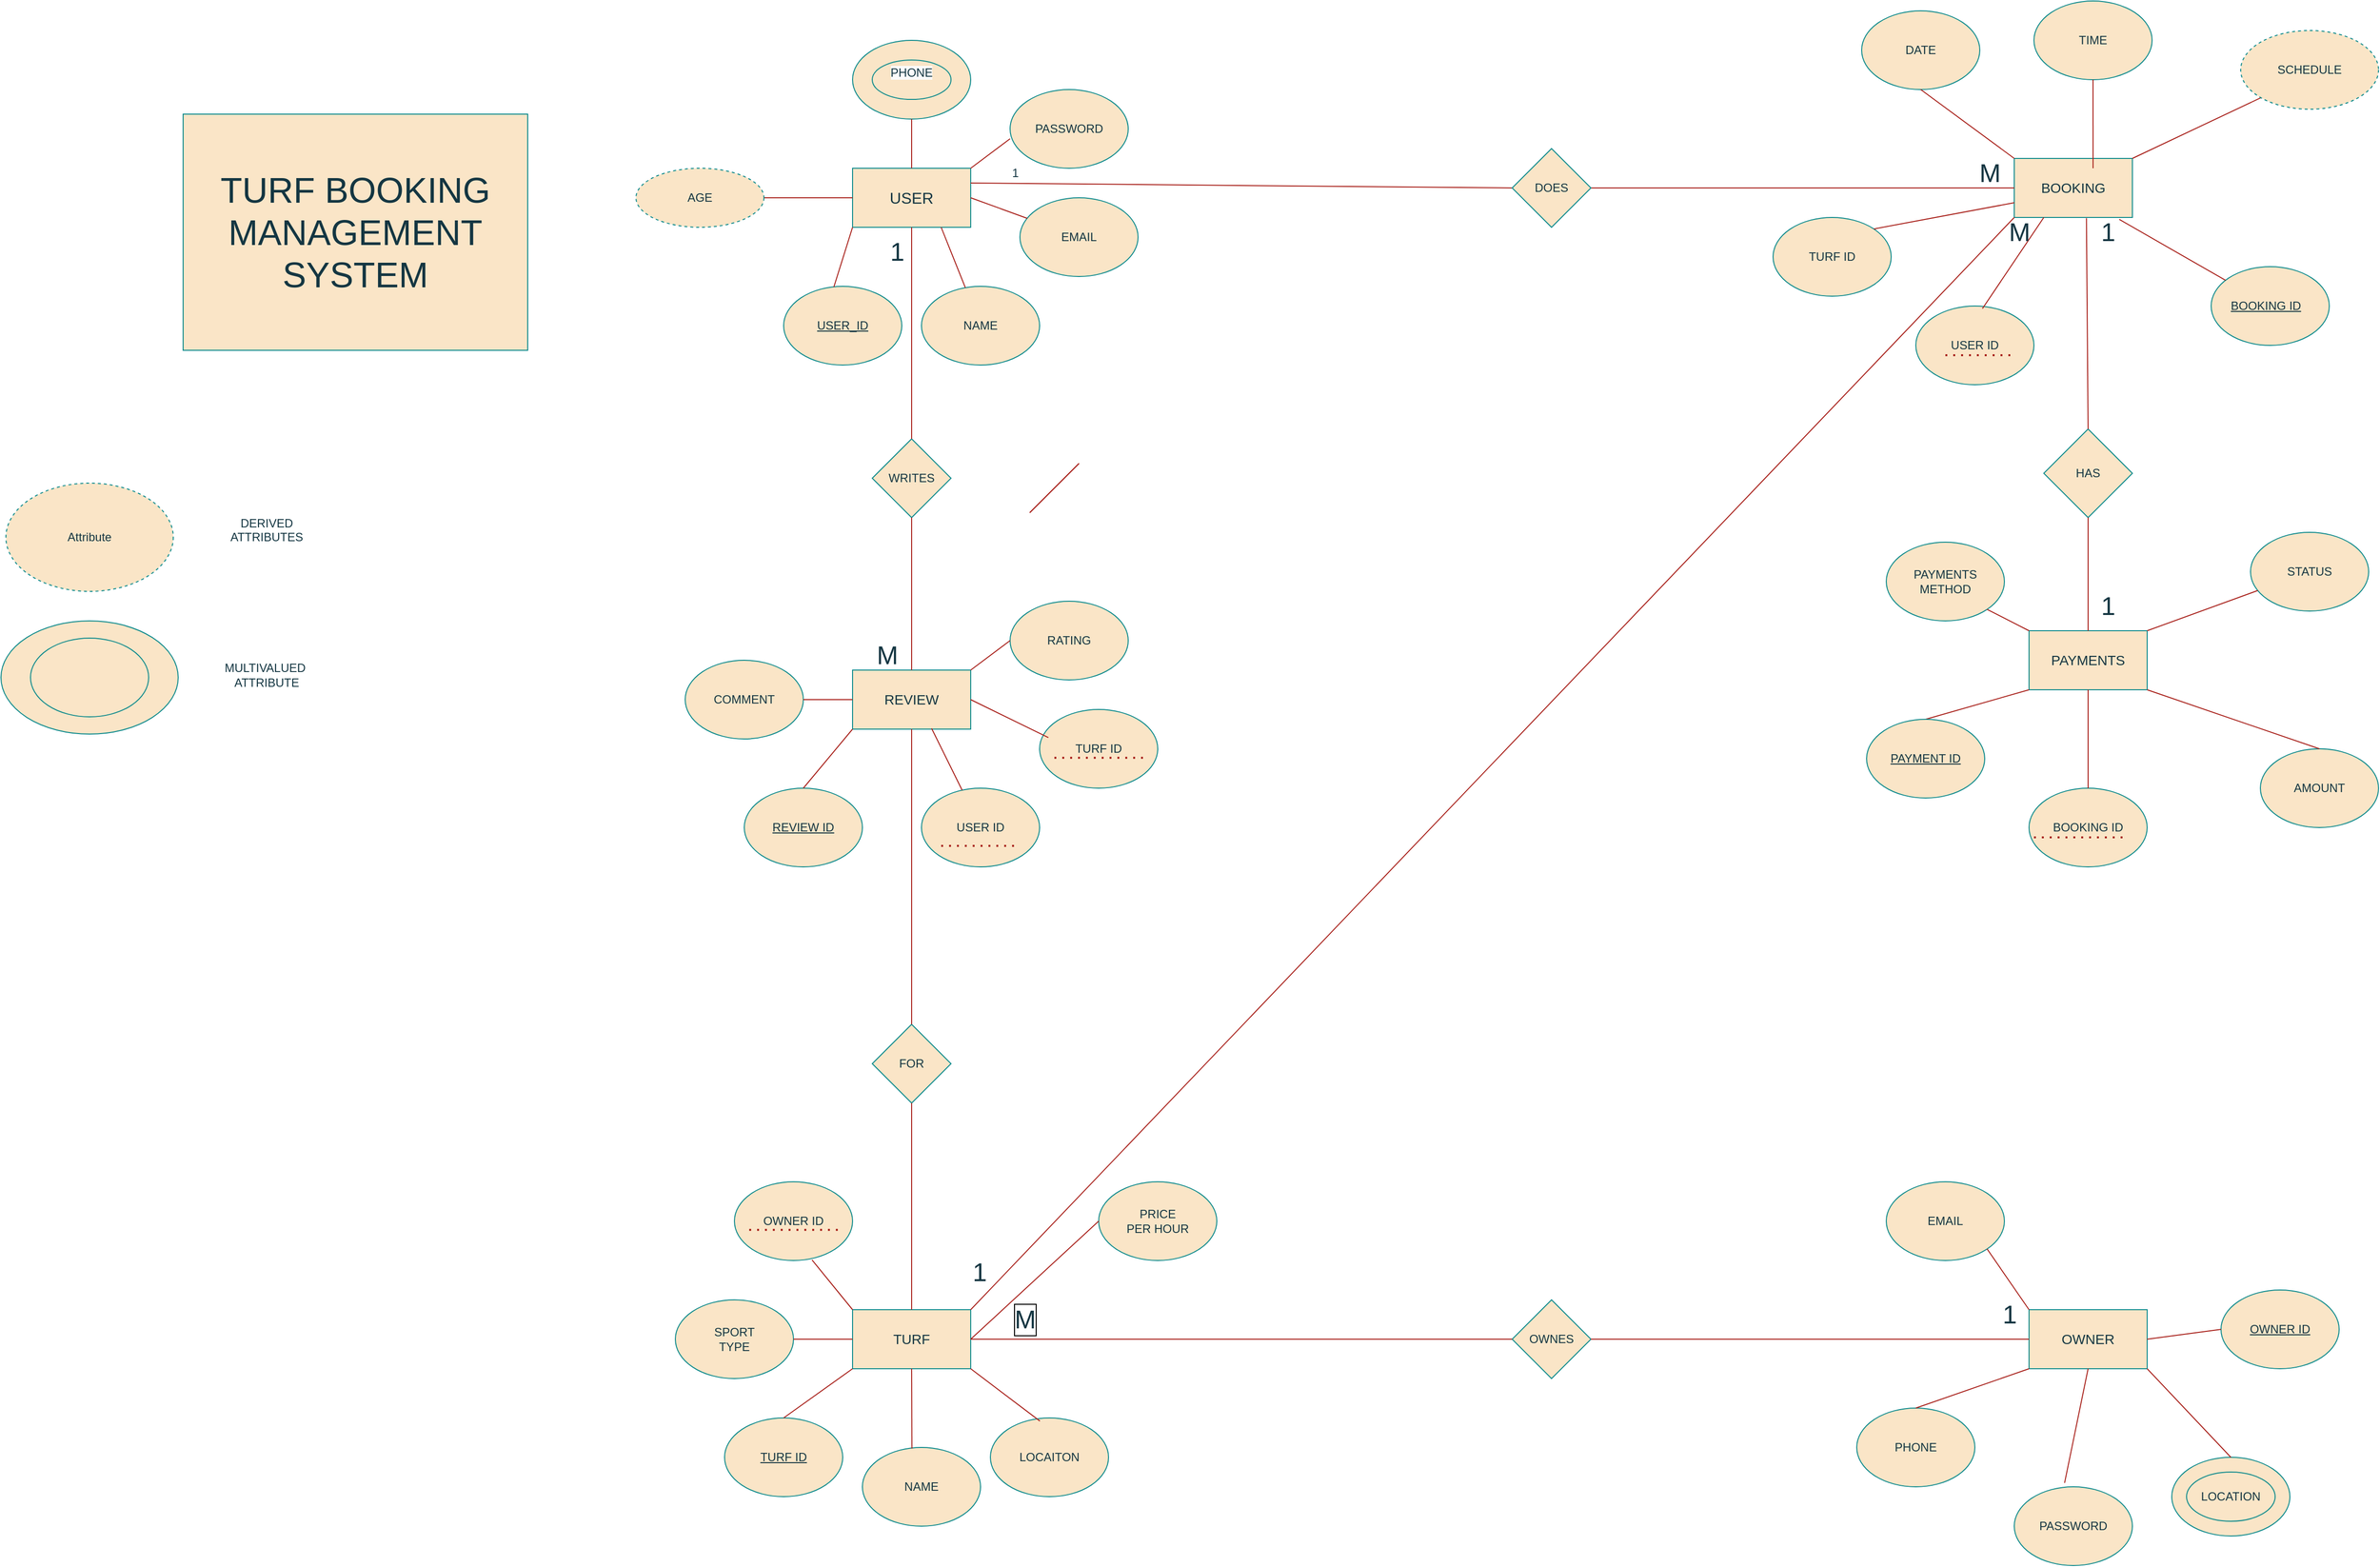 <mxfile version="26.0.16">
  <diagram name="Page-1" id="dUJVT-WQlwhJx_uKo0oB">
    <mxGraphModel dx="2156" dy="583" grid="1" gridSize="10" guides="1" tooltips="1" connect="1" arrows="1" fold="1" page="1" pageScale="1" pageWidth="850" pageHeight="1100" math="0" shadow="0">
      <root>
        <mxCell id="0" />
        <mxCell id="1" parent="0" />
        <mxCell id="4L6pKNZTm_Mj8XsBQi4F-1" value="&lt;font size=&quot;3&quot;&gt;USER&lt;/font&gt;" style="rounded=0;whiteSpace=wrap;html=1;labelBackgroundColor=none;fillColor=#FAE5C7;strokeColor=#0F8B8D;fontColor=#143642;" parent="1" vertex="1">
          <mxGeometry x="60" y="210" width="120" height="60" as="geometry" />
        </mxCell>
        <mxCell id="4L6pKNZTm_Mj8XsBQi4F-6" value="&lt;u&gt;USER_ID&lt;/u&gt;" style="ellipse;whiteSpace=wrap;html=1;labelBackgroundColor=none;fillColor=#FAE5C7;strokeColor=#0F8B8D;fontColor=#143642;" parent="1" vertex="1">
          <mxGeometry x="-10" y="330" width="120" height="80" as="geometry" />
        </mxCell>
        <mxCell id="4L6pKNZTm_Mj8XsBQi4F-7" value="NAME" style="ellipse;whiteSpace=wrap;html=1;labelBackgroundColor=none;fillColor=#FAE5C7;strokeColor=#0F8B8D;fontColor=#143642;" parent="1" vertex="1">
          <mxGeometry x="130" y="330" width="120" height="80" as="geometry" />
        </mxCell>
        <mxCell id="4L6pKNZTm_Mj8XsBQi4F-9" value="EMAIL" style="ellipse;whiteSpace=wrap;html=1;labelBackgroundColor=none;fillColor=#FAE5C7;strokeColor=#0F8B8D;fontColor=#143642;" parent="1" vertex="1">
          <mxGeometry x="230" y="240" width="120" height="80" as="geometry" />
        </mxCell>
        <mxCell id="4L6pKNZTm_Mj8XsBQi4F-11" value="PASSWORD" style="ellipse;whiteSpace=wrap;html=1;labelBackgroundColor=none;fillColor=#FAE5C7;strokeColor=#0F8B8D;fontColor=#143642;" parent="1" vertex="1">
          <mxGeometry x="220" y="130" width="120" height="80" as="geometry" />
        </mxCell>
        <mxCell id="4L6pKNZTm_Mj8XsBQi4F-12" value="" style="endArrow=none;html=1;rounded=0;exitX=0.425;exitY=0.008;exitDx=0;exitDy=0;exitPerimeter=0;entryX=0;entryY=1;entryDx=0;entryDy=0;labelBackgroundColor=none;strokeColor=#A8201A;fontColor=default;" parent="1" source="4L6pKNZTm_Mj8XsBQi4F-6" target="4L6pKNZTm_Mj8XsBQi4F-1" edge="1">
          <mxGeometry width="50" height="50" relative="1" as="geometry">
            <mxPoint x="20" y="320" as="sourcePoint" />
            <mxPoint x="70" y="270" as="targetPoint" />
          </mxGeometry>
        </mxCell>
        <mxCell id="4L6pKNZTm_Mj8XsBQi4F-13" value="" style="endArrow=none;html=1;rounded=0;labelBackgroundColor=none;strokeColor=#A8201A;fontColor=default;" parent="1" source="4L6pKNZTm_Mj8XsBQi4F-7" edge="1">
          <mxGeometry width="50" height="50" relative="1" as="geometry">
            <mxPoint x="100" y="320" as="sourcePoint" />
            <mxPoint x="150" y="270" as="targetPoint" />
          </mxGeometry>
        </mxCell>
        <mxCell id="4L6pKNZTm_Mj8XsBQi4F-14" value="" style="endArrow=none;html=1;rounded=0;labelBackgroundColor=none;strokeColor=#A8201A;fontColor=default;" parent="1" source="4L6pKNZTm_Mj8XsBQi4F-9" edge="1">
          <mxGeometry width="50" height="50" relative="1" as="geometry">
            <mxPoint x="130" y="290" as="sourcePoint" />
            <mxPoint x="180" y="240" as="targetPoint" />
          </mxGeometry>
        </mxCell>
        <mxCell id="4L6pKNZTm_Mj8XsBQi4F-15" value="" style="endArrow=none;html=1;rounded=0;entryX=0;entryY=0.625;entryDx=0;entryDy=0;entryPerimeter=0;labelBackgroundColor=none;strokeColor=#A8201A;fontColor=default;" parent="1" target="4L6pKNZTm_Mj8XsBQi4F-11" edge="1">
          <mxGeometry width="50" height="50" relative="1" as="geometry">
            <mxPoint x="180" y="210" as="sourcePoint" />
            <mxPoint x="230" y="160" as="targetPoint" />
          </mxGeometry>
        </mxCell>
        <mxCell id="4L6pKNZTm_Mj8XsBQi4F-16" value="" style="ellipse;whiteSpace=wrap;html=1;labelBackgroundColor=none;fillColor=#FAE5C7;strokeColor=#0F8B8D;fontColor=#143642;" parent="1" vertex="1">
          <mxGeometry x="60" y="80" width="120" height="80" as="geometry" />
        </mxCell>
        <mxCell id="4L6pKNZTm_Mj8XsBQi4F-17" value="" style="endArrow=none;html=1;rounded=0;labelBackgroundColor=none;strokeColor=#A8201A;fontColor=default;entryX=0.5;entryY=1;entryDx=0;entryDy=0;" parent="1" source="4L6pKNZTm_Mj8XsBQi4F-1" target="4L6pKNZTm_Mj8XsBQi4F-16" edge="1">
          <mxGeometry width="50" height="50" relative="1" as="geometry">
            <mxPoint x="70" y="220" as="sourcePoint" />
            <mxPoint x="120" y="170" as="targetPoint" />
          </mxGeometry>
        </mxCell>
        <mxCell id="4L6pKNZTm_Mj8XsBQi4F-18" value="&lt;font style=&quot;font-size: 14px;&quot;&gt;BOOKING&lt;/font&gt;" style="rounded=0;whiteSpace=wrap;html=1;labelBackgroundColor=none;fillColor=#FAE5C7;strokeColor=#0F8B8D;fontColor=#143642;" parent="1" vertex="1">
          <mxGeometry x="1240" y="200" width="120" height="60" as="geometry" />
        </mxCell>
        <mxCell id="4L6pKNZTm_Mj8XsBQi4F-19" value="BOOKING ID&lt;span style=&quot;white-space: pre;&quot;&gt;&#x9;&lt;/span&gt;" style="ellipse;whiteSpace=wrap;html=1;fontStyle=4;labelBackgroundColor=none;fillColor=#FAE5C7;strokeColor=#0F8B8D;fontColor=#143642;" parent="1" vertex="1">
          <mxGeometry x="1440" y="310" width="120" height="80" as="geometry" />
        </mxCell>
        <mxCell id="4L6pKNZTm_Mj8XsBQi4F-20" value="" style="endArrow=none;html=1;rounded=0;labelBackgroundColor=none;strokeColor=#A8201A;fontColor=default;entryX=0.889;entryY=1.033;entryDx=0;entryDy=0;entryPerimeter=0;" parent="1" source="4L6pKNZTm_Mj8XsBQi4F-19" target="4L6pKNZTm_Mj8XsBQi4F-18" edge="1">
          <mxGeometry width="50" height="50" relative="1" as="geometry">
            <mxPoint x="790" y="305" as="sourcePoint" />
            <mxPoint x="840" y="255" as="targetPoint" />
          </mxGeometry>
        </mxCell>
        <mxCell id="4L6pKNZTm_Mj8XsBQi4F-21" value="USER ID" style="ellipse;whiteSpace=wrap;html=1;labelBackgroundColor=none;fillColor=#FAE5C7;strokeColor=#0F8B8D;fontColor=#143642;" parent="1" vertex="1">
          <mxGeometry x="1140" y="350" width="120" height="80" as="geometry" />
        </mxCell>
        <mxCell id="4L6pKNZTm_Mj8XsBQi4F-22" value="" style="endArrow=none;html=1;rounded=0;exitX=0.564;exitY=0.033;exitDx=0;exitDy=0;exitPerimeter=0;labelBackgroundColor=none;strokeColor=#A8201A;fontColor=default;entryX=0.25;entryY=1;entryDx=0;entryDy=0;" parent="1" source="4L6pKNZTm_Mj8XsBQi4F-21" target="4L6pKNZTm_Mj8XsBQi4F-18" edge="1">
          <mxGeometry width="50" height="50" relative="1" as="geometry">
            <mxPoint x="730" y="310" as="sourcePoint" />
            <mxPoint x="761" y="260" as="targetPoint" />
          </mxGeometry>
        </mxCell>
        <mxCell id="4L6pKNZTm_Mj8XsBQi4F-23" value="TURF ID" style="ellipse;whiteSpace=wrap;html=1;labelBackgroundColor=none;fillColor=#FAE5C7;strokeColor=#0F8B8D;fontColor=#143642;" parent="1" vertex="1">
          <mxGeometry x="995" y="260" width="120" height="80" as="geometry" />
        </mxCell>
        <mxCell id="4L6pKNZTm_Mj8XsBQi4F-24" value="" style="endArrow=none;html=1;rounded=0;exitX=1;exitY=0;exitDx=0;exitDy=0;labelBackgroundColor=none;strokeColor=#A8201A;fontColor=default;entryX=0;entryY=0.75;entryDx=0;entryDy=0;" parent="1" source="4L6pKNZTm_Mj8XsBQi4F-23" target="4L6pKNZTm_Mj8XsBQi4F-18" edge="1">
          <mxGeometry width="50" height="50" relative="1" as="geometry">
            <mxPoint x="660" y="260" as="sourcePoint" />
            <mxPoint x="1080" y="240" as="targetPoint" />
          </mxGeometry>
        </mxCell>
        <mxCell id="4L6pKNZTm_Mj8XsBQi4F-25" value="DATE" style="ellipse;whiteSpace=wrap;html=1;labelBackgroundColor=none;fillColor=#FAE5C7;strokeColor=#0F8B8D;fontColor=#143642;" parent="1" vertex="1">
          <mxGeometry x="1085" y="50" width="120" height="80" as="geometry" />
        </mxCell>
        <mxCell id="4L6pKNZTm_Mj8XsBQi4F-26" value="" style="endArrow=none;html=1;rounded=0;exitX=0.5;exitY=1;exitDx=0;exitDy=0;entryX=0;entryY=0;entryDx=0;entryDy=0;labelBackgroundColor=none;strokeColor=#A8201A;fontColor=default;" parent="1" source="4L6pKNZTm_Mj8XsBQi4F-25" target="4L6pKNZTm_Mj8XsBQi4F-18" edge="1">
          <mxGeometry width="50" height="50" relative="1" as="geometry">
            <mxPoint x="670" y="160" as="sourcePoint" />
            <mxPoint x="730" y="130" as="targetPoint" />
          </mxGeometry>
        </mxCell>
        <mxCell id="4L6pKNZTm_Mj8XsBQi4F-27" value="TIME" style="ellipse;whiteSpace=wrap;html=1;labelBackgroundColor=none;fillColor=#FAE5C7;strokeColor=#0F8B8D;fontColor=#143642;" parent="1" vertex="1">
          <mxGeometry x="1260" y="40" width="120" height="80" as="geometry" />
        </mxCell>
        <mxCell id="4L6pKNZTm_Mj8XsBQi4F-28" value="" style="endArrow=none;html=1;rounded=0;entryX=0.667;entryY=0.167;entryDx=0;entryDy=0;labelBackgroundColor=none;strokeColor=#A8201A;fontColor=default;exitX=0.5;exitY=1;exitDx=0;exitDy=0;entryPerimeter=0;" parent="1" source="4L6pKNZTm_Mj8XsBQi4F-27" target="4L6pKNZTm_Mj8XsBQi4F-18" edge="1">
          <mxGeometry width="50" height="50" relative="1" as="geometry">
            <mxPoint x="730" y="140" as="sourcePoint" />
            <mxPoint x="780" y="115" as="targetPoint" />
          </mxGeometry>
        </mxCell>
        <mxCell id="4L6pKNZTm_Mj8XsBQi4F-34" value="" style="endArrow=none;html=1;rounded=0;exitX=1;exitY=0.25;exitDx=0;exitDy=0;entryX=0;entryY=0.5;entryDx=0;entryDy=0;labelBackgroundColor=none;strokeColor=#A8201A;fontColor=default;" parent="1" source="4L6pKNZTm_Mj8XsBQi4F-1" target="4L6pKNZTm_Mj8XsBQi4F-32" edge="1">
          <mxGeometry width="50" height="50" relative="1" as="geometry">
            <mxPoint x="350" y="290" as="sourcePoint" />
            <mxPoint x="400" y="240" as="targetPoint" />
          </mxGeometry>
        </mxCell>
        <mxCell id="4L6pKNZTm_Mj8XsBQi4F-35" value="" style="endArrow=none;html=1;rounded=0;entryX=0;entryY=0.5;entryDx=0;entryDy=0;labelBackgroundColor=none;strokeColor=#A8201A;fontColor=default;" parent="1" source="4L6pKNZTm_Mj8XsBQi4F-32" target="4L6pKNZTm_Mj8XsBQi4F-18" edge="1">
          <mxGeometry width="50" height="50" relative="1" as="geometry">
            <mxPoint x="490" y="230" as="sourcePoint" />
            <mxPoint x="530" y="180" as="targetPoint" />
          </mxGeometry>
        </mxCell>
        <mxCell id="4L6pKNZTm_Mj8XsBQi4F-38" value="" style="endArrow=none;html=1;rounded=0;entryX=1;entryY=0;entryDx=0;entryDy=0;labelBackgroundColor=none;strokeColor=#A8201A;fontColor=default;exitX=0;exitY=1;exitDx=0;exitDy=0;" parent="1" source="WNPm-9dFzksZWUwtxoDa-30" target="4L6pKNZTm_Mj8XsBQi4F-18" edge="1">
          <mxGeometry width="50" height="50" relative="1" as="geometry">
            <mxPoint x="1486.2" y="151.6" as="sourcePoint" />
            <mxPoint x="870" y="220" as="targetPoint" />
          </mxGeometry>
        </mxCell>
        <mxCell id="4L6pKNZTm_Mj8XsBQi4F-39" value="&lt;font style=&quot;font-size: 14px;&quot;&gt;PAYMENTS&lt;/font&gt;" style="rounded=0;whiteSpace=wrap;html=1;labelBackgroundColor=none;fillColor=#FAE5C7;strokeColor=#0F8B8D;fontColor=#143642;" parent="1" vertex="1">
          <mxGeometry x="1255" y="680" width="120" height="60" as="geometry" />
        </mxCell>
        <mxCell id="4L6pKNZTm_Mj8XsBQi4F-40" value="HAS" style="rhombus;whiteSpace=wrap;html=1;labelBackgroundColor=none;fillColor=#FAE5C7;strokeColor=#0F8B8D;fontColor=#143642;rotation=0;" parent="1" vertex="1">
          <mxGeometry x="1270" y="475" width="90" height="90" as="geometry" />
        </mxCell>
        <mxCell id="4L6pKNZTm_Mj8XsBQi4F-43" value="" style="endArrow=none;html=1;rounded=0;exitX=0.5;exitY=0;exitDx=0;exitDy=0;entryX=0.611;entryY=1.012;entryDx=0;entryDy=0;entryPerimeter=0;labelBackgroundColor=none;strokeColor=#A8201A;fontColor=default;" parent="1" source="4L6pKNZTm_Mj8XsBQi4F-40" target="4L6pKNZTm_Mj8XsBQi4F-18" edge="1">
          <mxGeometry width="50" height="50" relative="1" as="geometry">
            <mxPoint x="798" y="480" as="sourcePoint" />
            <mxPoint x="792" y="256.64" as="targetPoint" />
          </mxGeometry>
        </mxCell>
        <mxCell id="4L6pKNZTm_Mj8XsBQi4F-44" value="" style="endArrow=none;html=1;rounded=0;entryX=0.5;entryY=1;entryDx=0;entryDy=0;exitX=0.5;exitY=0;exitDx=0;exitDy=0;labelBackgroundColor=none;strokeColor=#A8201A;fontColor=default;" parent="1" source="4L6pKNZTm_Mj8XsBQi4F-39" target="4L6pKNZTm_Mj8XsBQi4F-40" edge="1">
          <mxGeometry width="50" height="50" relative="1" as="geometry">
            <mxPoint x="740" y="620" as="sourcePoint" />
            <mxPoint x="790" y="570" as="targetPoint" />
          </mxGeometry>
        </mxCell>
        <mxCell id="4L6pKNZTm_Mj8XsBQi4F-45" value="" style="endArrow=none;html=1;rounded=0;entryX=0;entryY=1;entryDx=0;entryDy=0;exitX=0.5;exitY=0;exitDx=0;exitDy=0;labelBackgroundColor=none;strokeColor=#A8201A;fontColor=default;" parent="1" source="4L6pKNZTm_Mj8XsBQi4F-46" target="4L6pKNZTm_Mj8XsBQi4F-39" edge="1">
          <mxGeometry width="50" height="50" relative="1" as="geometry">
            <mxPoint x="690" y="830" as="sourcePoint" />
            <mxPoint x="740" y="780" as="targetPoint" />
          </mxGeometry>
        </mxCell>
        <mxCell id="4L6pKNZTm_Mj8XsBQi4F-46" value="&lt;u&gt;PAYMENT ID&lt;/u&gt;" style="ellipse;whiteSpace=wrap;html=1;labelBackgroundColor=none;fillColor=#FAE5C7;strokeColor=#0F8B8D;fontColor=#143642;" parent="1" vertex="1">
          <mxGeometry x="1090" y="770" width="120" height="80" as="geometry" />
        </mxCell>
        <mxCell id="4L6pKNZTm_Mj8XsBQi4F-47" value="BOOKING ID" style="ellipse;whiteSpace=wrap;html=1;labelBackgroundColor=none;fillColor=#FAE5C7;strokeColor=#0F8B8D;fontColor=#143642;" parent="1" vertex="1">
          <mxGeometry x="1255" y="840" width="120" height="80" as="geometry" />
        </mxCell>
        <mxCell id="4L6pKNZTm_Mj8XsBQi4F-48" value="" style="endArrow=none;html=1;rounded=0;exitX=0.5;exitY=0;exitDx=0;exitDy=0;labelBackgroundColor=none;strokeColor=#A8201A;fontColor=default;entryX=0.5;entryY=1;entryDx=0;entryDy=0;" parent="1" source="4L6pKNZTm_Mj8XsBQi4F-47" target="4L6pKNZTm_Mj8XsBQi4F-39" edge="1">
          <mxGeometry width="50" height="50" relative="1" as="geometry">
            <mxPoint x="790" y="830" as="sourcePoint" />
            <mxPoint x="795" y="780" as="targetPoint" />
          </mxGeometry>
        </mxCell>
        <mxCell id="4L6pKNZTm_Mj8XsBQi4F-50" value="" style="endArrow=none;dashed=1;html=1;dashPattern=1 3;strokeWidth=2;rounded=0;labelBackgroundColor=none;strokeColor=#A8201A;fontColor=default;" parent="1" edge="1">
          <mxGeometry width="50" height="50" relative="1" as="geometry">
            <mxPoint x="1260" y="890" as="sourcePoint" />
            <mxPoint x="1350" y="890" as="targetPoint" />
          </mxGeometry>
        </mxCell>
        <mxCell id="4L6pKNZTm_Mj8XsBQi4F-51" value="AMOUNT" style="ellipse;whiteSpace=wrap;html=1;labelBackgroundColor=none;fillColor=#FAE5C7;strokeColor=#0F8B8D;fontColor=#143642;" parent="1" vertex="1">
          <mxGeometry x="1490" y="800" width="120" height="80" as="geometry" />
        </mxCell>
        <mxCell id="4L6pKNZTm_Mj8XsBQi4F-52" value="" style="endArrow=none;html=1;rounded=0;exitX=1;exitY=1;exitDx=0;exitDy=0;entryX=0.5;entryY=0;entryDx=0;entryDy=0;labelBackgroundColor=none;strokeColor=#A8201A;fontColor=default;" parent="1" source="4L6pKNZTm_Mj8XsBQi4F-39" target="4L6pKNZTm_Mj8XsBQi4F-51" edge="1">
          <mxGeometry width="50" height="50" relative="1" as="geometry">
            <mxPoint x="850" y="790" as="sourcePoint" />
            <mxPoint x="930" y="827" as="targetPoint" />
          </mxGeometry>
        </mxCell>
        <mxCell id="4L6pKNZTm_Mj8XsBQi4F-53" value="PAYMENTS METHOD" style="ellipse;whiteSpace=wrap;html=1;labelBackgroundColor=none;fillColor=#FAE5C7;strokeColor=#0F8B8D;fontColor=#143642;" parent="1" vertex="1">
          <mxGeometry x="1110" y="590" width="120" height="80" as="geometry" />
        </mxCell>
        <mxCell id="4L6pKNZTm_Mj8XsBQi4F-54" value="" style="endArrow=none;html=1;rounded=0;entryX=0;entryY=0;entryDx=0;entryDy=0;exitX=1;exitY=1;exitDx=0;exitDy=0;labelBackgroundColor=none;strokeColor=#A8201A;fontColor=default;" parent="1" source="4L6pKNZTm_Mj8XsBQi4F-53" target="4L6pKNZTm_Mj8XsBQi4F-39" edge="1">
          <mxGeometry width="50" height="50" relative="1" as="geometry">
            <mxPoint x="700" y="720" as="sourcePoint" />
            <mxPoint x="750" y="670" as="targetPoint" />
          </mxGeometry>
        </mxCell>
        <mxCell id="4L6pKNZTm_Mj8XsBQi4F-55" value="STATUS" style="ellipse;whiteSpace=wrap;html=1;labelBackgroundColor=none;fillColor=#FAE5C7;strokeColor=#0F8B8D;fontColor=#143642;" parent="1" vertex="1">
          <mxGeometry x="1480" y="580" width="120" height="80" as="geometry" />
        </mxCell>
        <mxCell id="4L6pKNZTm_Mj8XsBQi4F-56" value="" style="endArrow=none;html=1;rounded=0;exitX=1;exitY=0;exitDx=0;exitDy=0;labelBackgroundColor=none;strokeColor=#A8201A;fontColor=default;" parent="1" source="4L6pKNZTm_Mj8XsBQi4F-39" target="4L6pKNZTm_Mj8XsBQi4F-55" edge="1">
          <mxGeometry width="50" height="50" relative="1" as="geometry">
            <mxPoint x="830" y="770" as="sourcePoint" />
            <mxPoint x="880" y="720" as="targetPoint" />
          </mxGeometry>
        </mxCell>
        <mxCell id="4L6pKNZTm_Mj8XsBQi4F-57" value="&lt;font style=&quot;font-size: 14px;&quot;&gt;REVIEW&lt;/font&gt;" style="rounded=0;whiteSpace=wrap;html=1;labelBackgroundColor=none;fillColor=#FAE5C7;strokeColor=#0F8B8D;fontColor=#143642;" parent="1" vertex="1">
          <mxGeometry x="60" y="720" width="120" height="60" as="geometry" />
        </mxCell>
        <mxCell id="4L6pKNZTm_Mj8XsBQi4F-58" value="WRITES" style="rhombus;whiteSpace=wrap;html=1;labelBackgroundColor=none;fillColor=#FAE5C7;strokeColor=#0F8B8D;fontColor=#143642;" parent="1" vertex="1">
          <mxGeometry x="80" y="485" width="80" height="80" as="geometry" />
        </mxCell>
        <mxCell id="4L6pKNZTm_Mj8XsBQi4F-59" value="" style="endArrow=none;html=1;rounded=0;exitX=0.5;exitY=0;exitDx=0;exitDy=0;labelBackgroundColor=none;strokeColor=#A8201A;fontColor=default;" parent="1" source="4L6pKNZTm_Mj8XsBQi4F-58" edge="1">
          <mxGeometry width="50" height="50" relative="1" as="geometry">
            <mxPoint x="120" y="480" as="sourcePoint" />
            <mxPoint x="120" y="270" as="targetPoint" />
          </mxGeometry>
        </mxCell>
        <mxCell id="4L6pKNZTm_Mj8XsBQi4F-60" value="" style="endArrow=none;html=1;rounded=0;exitX=0.5;exitY=0;exitDx=0;exitDy=0;entryX=0.5;entryY=1;entryDx=0;entryDy=0;labelBackgroundColor=none;strokeColor=#A8201A;fontColor=default;" parent="1" source="4L6pKNZTm_Mj8XsBQi4F-57" target="4L6pKNZTm_Mj8XsBQi4F-58" edge="1">
          <mxGeometry width="50" height="50" relative="1" as="geometry">
            <mxPoint x="70" y="610" as="sourcePoint" />
            <mxPoint x="120" y="570" as="targetPoint" />
          </mxGeometry>
        </mxCell>
        <mxCell id="4L6pKNZTm_Mj8XsBQi4F-61" value="&lt;u&gt;REVIEW ID&lt;/u&gt;" style="ellipse;whiteSpace=wrap;html=1;labelBackgroundColor=none;fillColor=#FAE5C7;strokeColor=#0F8B8D;fontColor=#143642;" parent="1" vertex="1">
          <mxGeometry x="-50" y="840" width="120" height="80" as="geometry" />
        </mxCell>
        <mxCell id="4L6pKNZTm_Mj8XsBQi4F-62" value="" style="endArrow=none;html=1;rounded=0;exitX=0.5;exitY=0;exitDx=0;exitDy=0;labelBackgroundColor=none;strokeColor=#A8201A;fontColor=default;" parent="1" source="4L6pKNZTm_Mj8XsBQi4F-61" edge="1">
          <mxGeometry width="50" height="50" relative="1" as="geometry">
            <mxPoint x="10" y="830" as="sourcePoint" />
            <mxPoint x="60" y="780" as="targetPoint" />
          </mxGeometry>
        </mxCell>
        <mxCell id="4L6pKNZTm_Mj8XsBQi4F-63" value="USER ID" style="ellipse;whiteSpace=wrap;html=1;labelBackgroundColor=none;fillColor=#FAE5C7;strokeColor=#0F8B8D;fontColor=#143642;" parent="1" vertex="1">
          <mxGeometry x="130" y="840" width="120" height="80" as="geometry" />
        </mxCell>
        <mxCell id="4L6pKNZTm_Mj8XsBQi4F-64" value="" style="endArrow=none;dashed=1;html=1;dashPattern=1 3;strokeWidth=2;rounded=0;labelBackgroundColor=none;strokeColor=#A8201A;fontColor=default;" parent="1" edge="1">
          <mxGeometry width="50" height="50" relative="1" as="geometry">
            <mxPoint x="150" y="898.57" as="sourcePoint" />
            <mxPoint x="230" y="898.57" as="targetPoint" />
            <Array as="points" />
          </mxGeometry>
        </mxCell>
        <mxCell id="4L6pKNZTm_Mj8XsBQi4F-65" value="" style="endArrow=none;html=1;rounded=0;entryX=0.669;entryY=0.987;entryDx=0;entryDy=0;entryPerimeter=0;labelBackgroundColor=none;strokeColor=#A8201A;fontColor=default;" parent="1" source="4L6pKNZTm_Mj8XsBQi4F-63" target="4L6pKNZTm_Mj8XsBQi4F-57" edge="1">
          <mxGeometry width="50" height="50" relative="1" as="geometry">
            <mxPoint x="70" y="830" as="sourcePoint" />
            <mxPoint x="120" y="780" as="targetPoint" />
          </mxGeometry>
        </mxCell>
        <mxCell id="4L6pKNZTm_Mj8XsBQi4F-67" value="TURF ID" style="ellipse;whiteSpace=wrap;html=1;labelBackgroundColor=none;fillColor=#FAE5C7;strokeColor=#0F8B8D;fontColor=#143642;" parent="1" vertex="1">
          <mxGeometry x="250" y="760" width="120" height="80" as="geometry" />
        </mxCell>
        <mxCell id="4L6pKNZTm_Mj8XsBQi4F-68" value="" style="endArrow=none;html=1;rounded=0;entryX=0.074;entryY=0.357;entryDx=0;entryDy=0;exitX=1;exitY=0.5;exitDx=0;exitDy=0;exitPerimeter=0;entryPerimeter=0;labelBackgroundColor=none;strokeColor=#A8201A;fontColor=default;" parent="1" source="4L6pKNZTm_Mj8XsBQi4F-57" target="4L6pKNZTm_Mj8XsBQi4F-67" edge="1">
          <mxGeometry width="50" height="50" relative="1" as="geometry">
            <mxPoint x="180" y="760" as="sourcePoint" />
            <mxPoint x="230" y="710" as="targetPoint" />
          </mxGeometry>
        </mxCell>
        <mxCell id="4L6pKNZTm_Mj8XsBQi4F-69" value="RATING" style="ellipse;whiteSpace=wrap;html=1;labelBackgroundColor=none;fillColor=#FAE5C7;strokeColor=#0F8B8D;fontColor=#143642;" parent="1" vertex="1">
          <mxGeometry x="220" y="650" width="120" height="80" as="geometry" />
        </mxCell>
        <mxCell id="4L6pKNZTm_Mj8XsBQi4F-70" value="" style="endArrow=none;html=1;rounded=0;entryX=0;entryY=0.5;entryDx=0;entryDy=0;labelBackgroundColor=none;strokeColor=#A8201A;fontColor=default;" parent="1" target="4L6pKNZTm_Mj8XsBQi4F-69" edge="1">
          <mxGeometry width="50" height="50" relative="1" as="geometry">
            <mxPoint x="180" y="720" as="sourcePoint" />
            <mxPoint x="230" y="670" as="targetPoint" />
          </mxGeometry>
        </mxCell>
        <mxCell id="4L6pKNZTm_Mj8XsBQi4F-71" value="COMMENT" style="ellipse;whiteSpace=wrap;html=1;labelBackgroundColor=none;fillColor=#FAE5C7;strokeColor=#0F8B8D;fontColor=#143642;" parent="1" vertex="1">
          <mxGeometry x="-110" y="710" width="120" height="80" as="geometry" />
        </mxCell>
        <mxCell id="4L6pKNZTm_Mj8XsBQi4F-74" value="" style="endArrow=none;html=1;rounded=0;entryX=0;entryY=0.5;entryDx=0;entryDy=0;labelBackgroundColor=none;strokeColor=#A8201A;fontColor=default;" parent="1" target="4L6pKNZTm_Mj8XsBQi4F-57" edge="1">
          <mxGeometry width="50" height="50" relative="1" as="geometry">
            <mxPoint x="10" y="750" as="sourcePoint" />
            <mxPoint x="60" y="700" as="targetPoint" />
          </mxGeometry>
        </mxCell>
        <mxCell id="4L6pKNZTm_Mj8XsBQi4F-76" value="&lt;font style=&quot;font-size: 14px;&quot;&gt;TURF&lt;/font&gt;" style="rounded=0;whiteSpace=wrap;html=1;labelBackgroundColor=none;fillColor=#FAE5C7;strokeColor=#0F8B8D;fontColor=#143642;" parent="1" vertex="1">
          <mxGeometry x="60" y="1370" width="120" height="60" as="geometry" />
        </mxCell>
        <mxCell id="4L6pKNZTm_Mj8XsBQi4F-77" value="FOR" style="rhombus;whiteSpace=wrap;html=1;labelBackgroundColor=none;fillColor=#FAE5C7;strokeColor=#0F8B8D;fontColor=#143642;" parent="1" vertex="1">
          <mxGeometry x="80" y="1080" width="80" height="80" as="geometry" />
        </mxCell>
        <mxCell id="4L6pKNZTm_Mj8XsBQi4F-78" value="" style="endArrow=none;html=1;rounded=0;exitX=0.5;exitY=0;exitDx=0;exitDy=0;entryX=0.5;entryY=1;entryDx=0;entryDy=0;labelBackgroundColor=none;strokeColor=#A8201A;fontColor=default;" parent="1" source="4L6pKNZTm_Mj8XsBQi4F-76" target="4L6pKNZTm_Mj8XsBQi4F-77" edge="1">
          <mxGeometry width="50" height="50" relative="1" as="geometry">
            <mxPoint x="70" y="1250" as="sourcePoint" />
            <mxPoint x="120" y="1200" as="targetPoint" />
          </mxGeometry>
        </mxCell>
        <mxCell id="4L6pKNZTm_Mj8XsBQi4F-79" value="" style="endArrow=none;html=1;rounded=0;exitX=0.5;exitY=0;exitDx=0;exitDy=0;labelBackgroundColor=none;strokeColor=#A8201A;fontColor=default;" parent="1" source="4L6pKNZTm_Mj8XsBQi4F-77" edge="1">
          <mxGeometry width="50" height="50" relative="1" as="geometry">
            <mxPoint x="70" y="830" as="sourcePoint" />
            <mxPoint x="120" y="780" as="targetPoint" />
          </mxGeometry>
        </mxCell>
        <mxCell id="4L6pKNZTm_Mj8XsBQi4F-81" value="&lt;u&gt;TURF ID&lt;/u&gt;" style="ellipse;whiteSpace=wrap;html=1;labelBackgroundColor=none;fillColor=#FAE5C7;strokeColor=#0F8B8D;fontColor=#143642;" parent="1" vertex="1">
          <mxGeometry x="-70" y="1480" width="120" height="80" as="geometry" />
        </mxCell>
        <mxCell id="4L6pKNZTm_Mj8XsBQi4F-82" value="" style="endArrow=none;html=1;rounded=0;exitX=0.5;exitY=0;exitDx=0;exitDy=0;labelBackgroundColor=none;strokeColor=#A8201A;fontColor=default;" parent="1" source="4L6pKNZTm_Mj8XsBQi4F-81" edge="1">
          <mxGeometry width="50" height="50" relative="1" as="geometry">
            <mxPoint x="10" y="1480" as="sourcePoint" />
            <mxPoint x="60" y="1430" as="targetPoint" />
          </mxGeometry>
        </mxCell>
        <mxCell id="4L6pKNZTm_Mj8XsBQi4F-83" value="NAME" style="ellipse;whiteSpace=wrap;html=1;labelBackgroundColor=none;fillColor=#FAE5C7;strokeColor=#0F8B8D;fontColor=#143642;" parent="1" vertex="1">
          <mxGeometry x="70" y="1510" width="120" height="80" as="geometry" />
        </mxCell>
        <mxCell id="4L6pKNZTm_Mj8XsBQi4F-84" value="" style="endArrow=none;html=1;rounded=0;exitX=0.419;exitY=0.014;exitDx=0;exitDy=0;exitPerimeter=0;labelBackgroundColor=none;strokeColor=#A8201A;fontColor=default;" parent="1" source="4L6pKNZTm_Mj8XsBQi4F-83" edge="1">
          <mxGeometry width="50" height="50" relative="1" as="geometry">
            <mxPoint x="70" y="1480" as="sourcePoint" />
            <mxPoint x="120" y="1430" as="targetPoint" />
          </mxGeometry>
        </mxCell>
        <mxCell id="4L6pKNZTm_Mj8XsBQi4F-85" value="LOCAITON" style="ellipse;whiteSpace=wrap;html=1;labelBackgroundColor=none;fillColor=#FAE5C7;strokeColor=#0F8B8D;fontColor=#143642;" parent="1" vertex="1">
          <mxGeometry x="200" y="1480" width="120" height="80" as="geometry" />
        </mxCell>
        <mxCell id="4L6pKNZTm_Mj8XsBQi4F-86" value="" style="endArrow=none;html=1;rounded=0;exitX=0.419;exitY=0.04;exitDx=0;exitDy=0;exitPerimeter=0;labelBackgroundColor=none;strokeColor=#A8201A;fontColor=default;" parent="1" source="4L6pKNZTm_Mj8XsBQi4F-85" edge="1">
          <mxGeometry width="50" height="50" relative="1" as="geometry">
            <mxPoint x="130" y="1480" as="sourcePoint" />
            <mxPoint x="180" y="1430" as="targetPoint" />
          </mxGeometry>
        </mxCell>
        <mxCell id="4L6pKNZTm_Mj8XsBQi4F-87" value="PRICE&lt;div&gt;PER HOUR&lt;/div&gt;" style="ellipse;whiteSpace=wrap;html=1;labelBackgroundColor=none;fillColor=#FAE5C7;strokeColor=#0F8B8D;fontColor=#143642;" parent="1" vertex="1">
          <mxGeometry x="310" y="1240" width="120" height="80" as="geometry" />
        </mxCell>
        <mxCell id="4L6pKNZTm_Mj8XsBQi4F-88" value="" style="endArrow=none;html=1;rounded=0;entryX=0;entryY=0.5;entryDx=0;entryDy=0;labelBackgroundColor=none;strokeColor=#A8201A;fontColor=default;" parent="1" target="4L6pKNZTm_Mj8XsBQi4F-87" edge="1">
          <mxGeometry width="50" height="50" relative="1" as="geometry">
            <mxPoint x="180" y="1400" as="sourcePoint" />
            <mxPoint x="230" y="1350" as="targetPoint" />
          </mxGeometry>
        </mxCell>
        <mxCell id="4L6pKNZTm_Mj8XsBQi4F-89" value="SPORT&lt;div&gt;TYPE&lt;/div&gt;" style="ellipse;whiteSpace=wrap;html=1;labelBackgroundColor=none;fillColor=#FAE5C7;strokeColor=#0F8B8D;fontColor=#143642;" parent="1" vertex="1">
          <mxGeometry x="-120" y="1360" width="120" height="80" as="geometry" />
        </mxCell>
        <mxCell id="4L6pKNZTm_Mj8XsBQi4F-90" value="" style="endArrow=none;html=1;rounded=0;entryX=0;entryY=0.5;entryDx=0;entryDy=0;exitX=1;exitY=0.5;exitDx=0;exitDy=0;labelBackgroundColor=none;strokeColor=#A8201A;fontColor=default;" parent="1" source="4L6pKNZTm_Mj8XsBQi4F-89" target="4L6pKNZTm_Mj8XsBQi4F-76" edge="1">
          <mxGeometry width="50" height="50" relative="1" as="geometry">
            <mxPoint x="30" y="1400" as="sourcePoint" />
            <mxPoint x="50" y="1350" as="targetPoint" />
          </mxGeometry>
        </mxCell>
        <mxCell id="4L6pKNZTm_Mj8XsBQi4F-91" value="&lt;font style=&quot;font-size: 14px;&quot;&gt;OWNER&lt;/font&gt;" style="rounded=0;whiteSpace=wrap;html=1;labelBackgroundColor=none;fillColor=#FAE5C7;strokeColor=#0F8B8D;fontColor=#143642;" parent="1" vertex="1">
          <mxGeometry x="1255" y="1370" width="120" height="60" as="geometry" />
        </mxCell>
        <mxCell id="4L6pKNZTm_Mj8XsBQi4F-92" value="PHONE" style="ellipse;whiteSpace=wrap;html=1;labelBackgroundColor=none;fillColor=#FAE5C7;strokeColor=#0F8B8D;fontColor=#143642;" parent="1" vertex="1">
          <mxGeometry x="1080" y="1470" width="120" height="80" as="geometry" />
        </mxCell>
        <mxCell id="4L6pKNZTm_Mj8XsBQi4F-93" value="" style="endArrow=none;html=1;rounded=0;entryX=0;entryY=1;entryDx=0;entryDy=0;exitX=0.5;exitY=0;exitDx=0;exitDy=0;labelBackgroundColor=none;strokeColor=#A8201A;fontColor=default;" parent="1" source="4L6pKNZTm_Mj8XsBQi4F-92" target="4L6pKNZTm_Mj8XsBQi4F-91" edge="1">
          <mxGeometry width="50" height="50" relative="1" as="geometry">
            <mxPoint x="690" y="1480" as="sourcePoint" />
            <mxPoint x="730" y="1450" as="targetPoint" />
          </mxGeometry>
        </mxCell>
        <mxCell id="4L6pKNZTm_Mj8XsBQi4F-94" value="PASSWORD" style="ellipse;whiteSpace=wrap;html=1;labelBackgroundColor=none;fillColor=#FAE5C7;strokeColor=#0F8B8D;fontColor=#143642;" parent="1" vertex="1">
          <mxGeometry x="1240" y="1550" width="120" height="80" as="geometry" />
        </mxCell>
        <mxCell id="4L6pKNZTm_Mj8XsBQi4F-95" value="" style="endArrow=none;html=1;rounded=0;exitX=0.426;exitY=-0.049;exitDx=0;exitDy=0;exitPerimeter=0;labelBackgroundColor=none;strokeColor=#A8201A;fontColor=default;entryX=0.5;entryY=1;entryDx=0;entryDy=0;" parent="1" source="4L6pKNZTm_Mj8XsBQi4F-94" target="4L6pKNZTm_Mj8XsBQi4F-91" edge="1">
          <mxGeometry width="50" height="50" relative="1" as="geometry">
            <mxPoint x="750" y="1480" as="sourcePoint" />
            <mxPoint x="800" y="1430" as="targetPoint" />
          </mxGeometry>
        </mxCell>
        <mxCell id="4L6pKNZTm_Mj8XsBQi4F-96" value="" style="ellipse;whiteSpace=wrap;html=1;labelBackgroundColor=none;fillColor=#FAE5C7;strokeColor=#0F8B8D;fontColor=#143642;" parent="1" vertex="1">
          <mxGeometry x="1400" y="1520" width="120" height="80" as="geometry" />
        </mxCell>
        <mxCell id="4L6pKNZTm_Mj8XsBQi4F-97" value="" style="endArrow=none;html=1;rounded=0;entryX=0.5;entryY=0;entryDx=0;entryDy=0;exitX=1;exitY=1;exitDx=0;exitDy=0;labelBackgroundColor=none;strokeColor=#A8201A;fontColor=default;" parent="1" source="4L6pKNZTm_Mj8XsBQi4F-91" target="4L6pKNZTm_Mj8XsBQi4F-96" edge="1">
          <mxGeometry width="50" height="50" relative="1" as="geometry">
            <mxPoint x="860" y="1430" as="sourcePoint" />
            <mxPoint x="900" y="1380" as="targetPoint" />
          </mxGeometry>
        </mxCell>
        <mxCell id="4L6pKNZTm_Mj8XsBQi4F-98" value="&lt;u&gt;OWNER ID&lt;/u&gt;" style="ellipse;whiteSpace=wrap;html=1;labelBackgroundColor=none;fillColor=#FAE5C7;strokeColor=#0F8B8D;fontColor=#143642;" parent="1" vertex="1">
          <mxGeometry x="1450" y="1350" width="120" height="80" as="geometry" />
        </mxCell>
        <mxCell id="4L6pKNZTm_Mj8XsBQi4F-100" value="" style="endArrow=none;html=1;rounded=0;entryX=0;entryY=0.5;entryDx=0;entryDy=0;exitX=1;exitY=0.5;exitDx=0;exitDy=0;labelBackgroundColor=none;strokeColor=#A8201A;fontColor=default;" parent="1" source="4L6pKNZTm_Mj8XsBQi4F-91" target="4L6pKNZTm_Mj8XsBQi4F-98" edge="1">
          <mxGeometry width="50" height="50" relative="1" as="geometry">
            <mxPoint x="860" y="1400" as="sourcePoint" />
            <mxPoint x="910" y="1350" as="targetPoint" />
          </mxGeometry>
        </mxCell>
        <mxCell id="4L6pKNZTm_Mj8XsBQi4F-102" value="EMAIL" style="ellipse;whiteSpace=wrap;html=1;strokeColor=#0F8B8D;fontColor=#143642;fillColor=#FAE5C7;labelBackgroundColor=none;" parent="1" vertex="1">
          <mxGeometry x="1110" y="1240" width="120" height="80" as="geometry" />
        </mxCell>
        <mxCell id="4L6pKNZTm_Mj8XsBQi4F-103" value="" style="endArrow=none;html=1;rounded=0;strokeColor=#A8201A;fontColor=default;fillColor=#FAE5C7;entryX=0;entryY=0;entryDx=0;entryDy=0;exitX=1;exitY=1;exitDx=0;exitDy=0;labelBackgroundColor=none;" parent="1" source="4L6pKNZTm_Mj8XsBQi4F-102" target="4L6pKNZTm_Mj8XsBQi4F-91" edge="1">
          <mxGeometry width="50" height="50" relative="1" as="geometry">
            <mxPoint x="710" y="1330" as="sourcePoint" />
            <mxPoint x="760" y="1280" as="targetPoint" />
          </mxGeometry>
        </mxCell>
        <mxCell id="4L6pKNZTm_Mj8XsBQi4F-32" value="DOES" style="rhombus;whiteSpace=wrap;html=1;labelBackgroundColor=none;fillColor=#FAE5C7;strokeColor=#0F8B8D;fontColor=#143642;" parent="1" vertex="1">
          <mxGeometry x="730" y="190" width="80" height="80" as="geometry" />
        </mxCell>
        <mxCell id="4L6pKNZTm_Mj8XsBQi4F-118" value="&lt;font style=&quot;font-size: 36px;&quot;&gt;TURF BOOKING&lt;/font&gt;&lt;div&gt;&lt;font style=&quot;font-size: 36px;&quot;&gt;MANAGEMENT&lt;/font&gt;&lt;/div&gt;&lt;div&gt;&lt;font style=&quot;font-size: 36px;&quot;&gt;SYSTEM&lt;/font&gt;&lt;/div&gt;" style="rounded=1;whiteSpace=wrap;html=1;strokeColor=#0F8B8D;fontColor=#143642;fillColor=#FAE5C7;arcSize=0;labelBackgroundColor=none;" parent="1" vertex="1">
          <mxGeometry x="-620" y="155" width="350" height="240" as="geometry" />
        </mxCell>
        <mxCell id="4L6pKNZTm_Mj8XsBQi4F-124" value="OWNES" style="rhombus;whiteSpace=wrap;html=1;strokeColor=#0F8B8D;fontColor=#143642;fillColor=#FAE5C7;labelBackgroundColor=none;" parent="1" vertex="1">
          <mxGeometry x="730" y="1360" width="80" height="80" as="geometry" />
        </mxCell>
        <mxCell id="4L6pKNZTm_Mj8XsBQi4F-125" value="" style="endArrow=none;html=1;rounded=0;strokeColor=#A8201A;fontColor=default;fillColor=#FAE5C7;entryX=0;entryY=0.5;entryDx=0;entryDy=0;labelBackgroundColor=none;" parent="1" target="4L6pKNZTm_Mj8XsBQi4F-124" edge="1">
          <mxGeometry width="50" height="50" relative="1" as="geometry">
            <mxPoint x="180" y="1400" as="sourcePoint" />
            <mxPoint x="230" y="1350" as="targetPoint" />
          </mxGeometry>
        </mxCell>
        <mxCell id="4L6pKNZTm_Mj8XsBQi4F-126" value="" style="endArrow=none;html=1;rounded=0;strokeColor=#A8201A;fontColor=default;fillColor=#FAE5C7;entryX=0;entryY=0.5;entryDx=0;entryDy=0;exitX=1;exitY=0.5;exitDx=0;exitDy=0;labelBackgroundColor=none;" parent="1" source="4L6pKNZTm_Mj8XsBQi4F-124" target="4L6pKNZTm_Mj8XsBQi4F-91" edge="1">
          <mxGeometry width="50" height="50" relative="1" as="geometry">
            <mxPoint x="830" y="1430" as="sourcePoint" />
            <mxPoint x="770" y="1350" as="targetPoint" />
          </mxGeometry>
        </mxCell>
        <mxCell id="fxVBY0hmaQgAPk04bIL9-3" value="" style="endArrow=none;html=1;rounded=0;entryX=0;entryY=0;entryDx=0;entryDy=0;exitX=0.657;exitY=0.993;exitDx=0;exitDy=0;exitPerimeter=0;labelBackgroundColor=none;strokeColor=#A8201A;fontColor=default;" parent="1" source="fxVBY0hmaQgAPk04bIL9-4" target="4L6pKNZTm_Mj8XsBQi4F-76" edge="1">
          <mxGeometry width="50" height="50" relative="1" as="geometry">
            <mxPoint x="32.426" y="1308.284" as="sourcePoint" />
            <mxPoint x="100" y="1270" as="targetPoint" />
          </mxGeometry>
        </mxCell>
        <mxCell id="fxVBY0hmaQgAPk04bIL9-4" value="&lt;br&gt;OWNER ID&lt;div&gt;&lt;br&gt;&lt;/div&gt;" style="ellipse;whiteSpace=wrap;html=1;labelBackgroundColor=none;fillColor=#FAE5C7;strokeColor=#0F8B8D;fontColor=#143642;" parent="1" vertex="1">
          <mxGeometry x="-60" y="1240" width="120" height="80" as="geometry" />
        </mxCell>
        <mxCell id="fxVBY0hmaQgAPk04bIL9-6" value="" style="endArrow=none;dashed=1;html=1;dashPattern=1 3;strokeWidth=2;rounded=0;labelBackgroundColor=none;strokeColor=#A8201A;fontColor=default;" parent="1" edge="1">
          <mxGeometry width="50" height="50" relative="1" as="geometry">
            <mxPoint x="-45" y="1288.82" as="sourcePoint" />
            <mxPoint x="45" y="1288.82" as="targetPoint" />
          </mxGeometry>
        </mxCell>
        <mxCell id="WNPm-9dFzksZWUwtxoDa-5" value="1" style="text;html=1;align=center;verticalAlign=middle;resizable=0;points=[];autosize=1;strokeColor=none;fillColor=none;labelBackgroundColor=none;fontColor=#143642;" parent="1" vertex="1">
          <mxGeometry x="210" y="200" width="30" height="30" as="geometry" />
        </mxCell>
        <mxCell id="WNPm-9dFzksZWUwtxoDa-6" value="M" style="text;html=1;align=center;verticalAlign=middle;resizable=0;points=[];autosize=1;strokeColor=none;fillColor=none;fontSize=26;labelBackgroundColor=none;fontColor=#143642;" parent="1" vertex="1">
          <mxGeometry x="1190" y="195" width="50" height="40" as="geometry" />
        </mxCell>
        <mxCell id="WNPm-9dFzksZWUwtxoDa-7" value="1" style="text;html=1;align=center;verticalAlign=middle;resizable=0;points=[];autosize=1;strokeColor=none;fillColor=none;fontSize=26;labelBackgroundColor=none;fontColor=#143642;" parent="1" vertex="1">
          <mxGeometry x="1315" y="255" width="40" height="40" as="geometry" />
        </mxCell>
        <mxCell id="WNPm-9dFzksZWUwtxoDa-8" value="1" style="text;html=1;align=center;verticalAlign=middle;resizable=0;points=[];autosize=1;strokeColor=none;fillColor=none;fontSize=26;labelBackgroundColor=none;fontColor=#143642;" parent="1" vertex="1">
          <mxGeometry x="1315" y="635" width="40" height="40" as="geometry" />
        </mxCell>
        <mxCell id="WNPm-9dFzksZWUwtxoDa-9" value="1" style="text;html=1;align=center;verticalAlign=middle;resizable=0;points=[];autosize=1;strokeColor=none;fillColor=none;fontSize=26;labelBackgroundColor=none;fontColor=#143642;" parent="1" vertex="1">
          <mxGeometry x="85" y="275" width="40" height="40" as="geometry" />
        </mxCell>
        <mxCell id="WNPm-9dFzksZWUwtxoDa-10" value="M" style="text;html=1;align=center;verticalAlign=middle;resizable=0;points=[];autosize=1;strokeColor=none;fillColor=none;fontSize=26;labelBackgroundColor=none;fontColor=#143642;" parent="1" vertex="1">
          <mxGeometry x="70" y="685" width="50" height="40" as="geometry" />
        </mxCell>
        <mxCell id="WNPm-9dFzksZWUwtxoDa-11" value="M" style="text;html=1;align=center;verticalAlign=middle;resizable=0;points=[];autosize=1;strokeColor=none;fillColor=none;labelBorderColor=default;fontSize=26;labelBackgroundColor=none;fontColor=#143642;" parent="1" vertex="1">
          <mxGeometry x="210" y="1360" width="50" height="40" as="geometry" />
        </mxCell>
        <mxCell id="WNPm-9dFzksZWUwtxoDa-12" value="1" style="text;html=1;align=center;verticalAlign=middle;resizable=0;points=[];autosize=1;strokeColor=none;fillColor=none;fontSize=26;labelBackgroundColor=none;fontColor=#143642;" parent="1" vertex="1">
          <mxGeometry x="1215" y="1355" width="40" height="40" as="geometry" />
        </mxCell>
        <mxCell id="WNPm-9dFzksZWUwtxoDa-13" value="" style="endArrow=none;dashed=1;html=1;dashPattern=1 3;strokeWidth=2;rounded=0;labelBackgroundColor=none;strokeColor=#A8201A;fontColor=default;" parent="1" edge="1">
          <mxGeometry width="50" height="50" relative="1" as="geometry">
            <mxPoint x="1170" y="400" as="sourcePoint" />
            <mxPoint x="1240" y="400" as="targetPoint" />
            <Array as="points">
              <mxPoint x="1210" y="400" />
            </Array>
          </mxGeometry>
        </mxCell>
        <mxCell id="WNPm-9dFzksZWUwtxoDa-14" value="" style="endArrow=none;html=1;rounded=0;exitX=1;exitY=0;exitDx=0;exitDy=0;labelBackgroundColor=none;strokeColor=#A8201A;fontColor=default;" parent="1" source="4L6pKNZTm_Mj8XsBQi4F-76" edge="1">
          <mxGeometry width="50" height="50" relative="1" as="geometry">
            <mxPoint x="390" y="1120" as="sourcePoint" />
            <mxPoint x="1240" y="260" as="targetPoint" />
          </mxGeometry>
        </mxCell>
        <mxCell id="WNPm-9dFzksZWUwtxoDa-17" value="&lt;font style=&quot;font-size: 26px;&quot;&gt;M&lt;/font&gt;" style="text;html=1;align=center;verticalAlign=middle;resizable=0;points=[];autosize=1;strokeColor=none;fillColor=none;labelBackgroundColor=none;fontColor=#143642;" parent="1" vertex="1">
          <mxGeometry x="1220" y="255" width="50" height="40" as="geometry" />
        </mxCell>
        <mxCell id="WNPm-9dFzksZWUwtxoDa-20" value="1" style="text;whiteSpace=wrap;html=1;fontSize=26;labelBackgroundColor=none;fontColor=#143642;" parent="1" vertex="1">
          <mxGeometry x="180" y="1310" width="40" height="40" as="geometry" />
        </mxCell>
        <mxCell id="WNPm-9dFzksZWUwtxoDa-26" value="&#xa;&lt;span style=&quot;color: rgb(20, 54, 66); font-family: Helvetica; font-size: 12px; font-style: normal; font-variant-ligatures: normal; font-variant-caps: normal; font-weight: 400; letter-spacing: normal; orphans: 2; text-align: center; text-indent: 0px; text-transform: none; widows: 2; word-spacing: 0px; -webkit-text-stroke-width: 0px; white-space: normal; background-color: rgb(251, 251, 251); text-decoration-thickness: initial; text-decoration-style: initial; text-decoration-color: initial; display: inline !important; float: none;&quot;&gt;PHONE&lt;/span&gt;&#xa;&#xa;" style="ellipse;whiteSpace=wrap;html=1;fillColor=#FAE5C7;strokeColor=#0F8B8D;labelBackgroundColor=none;fontColor=#143642;" parent="1" vertex="1">
          <mxGeometry x="80" y="100" width="80" height="40" as="geometry" />
        </mxCell>
        <mxCell id="WNPm-9dFzksZWUwtxoDa-28" value="LOCATION" style="ellipse;whiteSpace=wrap;html=1;fillColor=#FAE5C7;strokeColor=#0F8B8D;labelBackgroundColor=none;fontColor=#143642;" parent="1" vertex="1">
          <mxGeometry x="1415" y="1535" width="90" height="50" as="geometry" />
        </mxCell>
        <mxCell id="WNPm-9dFzksZWUwtxoDa-30" value="SCHEDULE" style="ellipse;whiteSpace=wrap;html=1;align=center;dashed=1;strokeColor=#0F8B8D;fontColor=#143642;fillColor=#FAE5C7;" parent="1" vertex="1">
          <mxGeometry x="1470" y="70" width="140" height="80" as="geometry" />
        </mxCell>
        <mxCell id="WNPm-9dFzksZWUwtxoDa-34" value="" style="endArrow=none;html=1;rounded=0;strokeColor=#A8201A;fontColor=#143642;fillColor=#FAE5C7;" parent="1" edge="1">
          <mxGeometry width="50" height="50" relative="1" as="geometry">
            <mxPoint x="240" y="560" as="sourcePoint" />
            <mxPoint x="290" y="510" as="targetPoint" />
          </mxGeometry>
        </mxCell>
        <mxCell id="WNPm-9dFzksZWUwtxoDa-35" value="" style="endArrow=none;html=1;rounded=0;strokeColor=#A8201A;fontColor=#143642;fillColor=#FAE5C7;" parent="1" edge="1">
          <mxGeometry width="50" height="50" relative="1" as="geometry">
            <mxPoint x="240" y="560" as="sourcePoint" />
            <mxPoint x="290" y="510" as="targetPoint" />
          </mxGeometry>
        </mxCell>
        <mxCell id="WNPm-9dFzksZWUwtxoDa-36" value="" style="endArrow=none;html=1;rounded=0;strokeColor=#A8201A;fontColor=#143642;fillColor=#FAE5C7;entryX=0;entryY=0.5;entryDx=0;entryDy=0;" parent="1" target="4L6pKNZTm_Mj8XsBQi4F-1" edge="1">
          <mxGeometry width="50" height="50" relative="1" as="geometry">
            <mxPoint x="-30" y="240" as="sourcePoint" />
            <mxPoint x="60" y="230" as="targetPoint" />
          </mxGeometry>
        </mxCell>
        <mxCell id="WNPm-9dFzksZWUwtxoDa-37" value="AGE" style="ellipse;whiteSpace=wrap;html=1;align=center;dashed=1;strokeColor=#0F8B8D;fontColor=#143642;fillColor=#FAE5C7;" parent="1" vertex="1">
          <mxGeometry x="-160" y="210" width="130" height="60" as="geometry" />
        </mxCell>
        <mxCell id="WNPm-9dFzksZWUwtxoDa-38" value="" style="endArrow=none;dashed=1;html=1;dashPattern=1 3;strokeWidth=2;rounded=0;strokeColor=#A8201A;fontColor=#143642;fillColor=#FAE5C7;" parent="1" edge="1">
          <mxGeometry width="50" height="50" relative="1" as="geometry">
            <mxPoint x="265" y="809.17" as="sourcePoint" />
            <mxPoint x="355" y="809.17" as="targetPoint" />
          </mxGeometry>
        </mxCell>
        <mxCell id="WNPm-9dFzksZWUwtxoDa-40" value="Attribute" style="ellipse;whiteSpace=wrap;html=1;align=center;dashed=1;strokeColor=#0F8B8D;fontColor=#143642;fillColor=#FAE5C7;" parent="1" vertex="1">
          <mxGeometry x="-800" y="530" width="170" height="110" as="geometry" />
        </mxCell>
        <mxCell id="WNPm-9dFzksZWUwtxoDa-41" value="DERIVED ATTRIBUTES&lt;div&gt;&lt;br&gt;&lt;/div&gt;" style="text;html=1;align=center;verticalAlign=middle;whiteSpace=wrap;rounded=0;fontColor=#143642;" parent="1" vertex="1">
          <mxGeometry x="-600" y="570" width="130" height="30" as="geometry" />
        </mxCell>
        <mxCell id="WNPm-9dFzksZWUwtxoDa-42" value="" style="ellipse;whiteSpace=wrap;html=1;strokeColor=#0F8B8D;fontColor=#143642;fillColor=#FAE5C7;" parent="1" vertex="1">
          <mxGeometry x="-805" y="670" width="180" height="115" as="geometry" />
        </mxCell>
        <mxCell id="WNPm-9dFzksZWUwtxoDa-43" value="" style="ellipse;whiteSpace=wrap;html=1;strokeColor=#0F8B8D;fontColor=#143642;fillColor=#FAE5C7;" parent="1" vertex="1">
          <mxGeometry x="-775" y="687.5" width="120" height="80" as="geometry" />
        </mxCell>
        <mxCell id="WNPm-9dFzksZWUwtxoDa-44" value="&lt;div&gt;MULTIVALUED&amp;nbsp;&lt;/div&gt;&lt;div&gt;ATTRIBUTE&lt;/div&gt;" style="text;html=1;align=center;verticalAlign=middle;whiteSpace=wrap;rounded=0;fontColor=#143642;" parent="1" vertex="1">
          <mxGeometry x="-600" y="710" width="130" height="30" as="geometry" />
        </mxCell>
      </root>
    </mxGraphModel>
  </diagram>
</mxfile>
